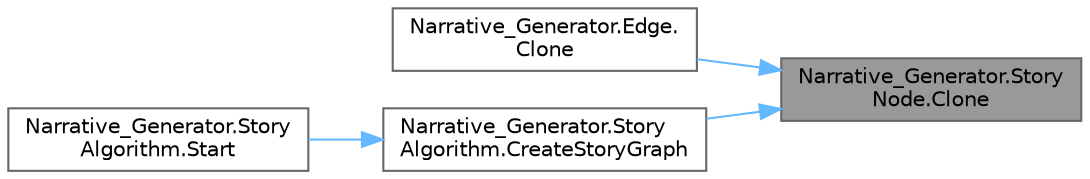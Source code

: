 digraph "Narrative_Generator.StoryNode.Clone"
{
 // LATEX_PDF_SIZE
  bgcolor="transparent";
  edge [fontname=Helvetica,fontsize=10,labelfontname=Helvetica,labelfontsize=10];
  node [fontname=Helvetica,fontsize=10,shape=box,height=0.2,width=0.4];
  rankdir="RL";
  Node1 [label="Narrative_Generator.Story\lNode.Clone",height=0.2,width=0.4,color="gray40", fillcolor="grey60", style="filled", fontcolor="black",tooltip="Method for cloning an StoryNode instance."];
  Node1 -> Node2 [dir="back",color="steelblue1",style="solid"];
  Node2 [label="Narrative_Generator.Edge.\lClone",height=0.2,width=0.4,color="grey40", fillcolor="white", style="filled",URL="$class_narrative___generator_1_1_edge.html#ace92055e4c3959a0c96db0438a5fb417",tooltip="A method that implements edge cloning."];
  Node1 -> Node3 [dir="back",color="steelblue1",style="solid"];
  Node3 [label="Narrative_Generator.Story\lAlgorithm.CreateStoryGraph",height=0.2,width=0.4,color="grey40", fillcolor="white", style="filled",URL="$class_narrative___generator_1_1_story_algorithm.html#a14b46d881caea879deaf6900c24930c1",tooltip="The method that controls the creation of the story graph."];
  Node3 -> Node4 [dir="back",color="steelblue1",style="solid"];
  Node4 [label="Narrative_Generator.Story\lAlgorithm.Start",height=0.2,width=0.4,color="grey40", fillcolor="white", style="filled",URL="$class_narrative___generator_1_1_story_algorithm.html#a84193cf4bd94e0c652a31dbb175214d1",tooltip="Method is an entry point that controls the operation of the algorithm (the sequence of launching othe..."];
}
